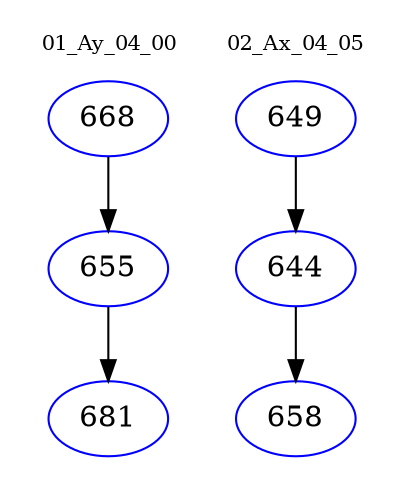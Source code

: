 digraph{
subgraph cluster_0 {
color = white
label = "01_Ay_04_00";
fontsize=10;
T0_668 [label="668", color="blue"]
T0_668 -> T0_655 [color="black"]
T0_655 [label="655", color="blue"]
T0_655 -> T0_681 [color="black"]
T0_681 [label="681", color="blue"]
}
subgraph cluster_1 {
color = white
label = "02_Ax_04_05";
fontsize=10;
T1_649 [label="649", color="blue"]
T1_649 -> T1_644 [color="black"]
T1_644 [label="644", color="blue"]
T1_644 -> T1_658 [color="black"]
T1_658 [label="658", color="blue"]
}
}
